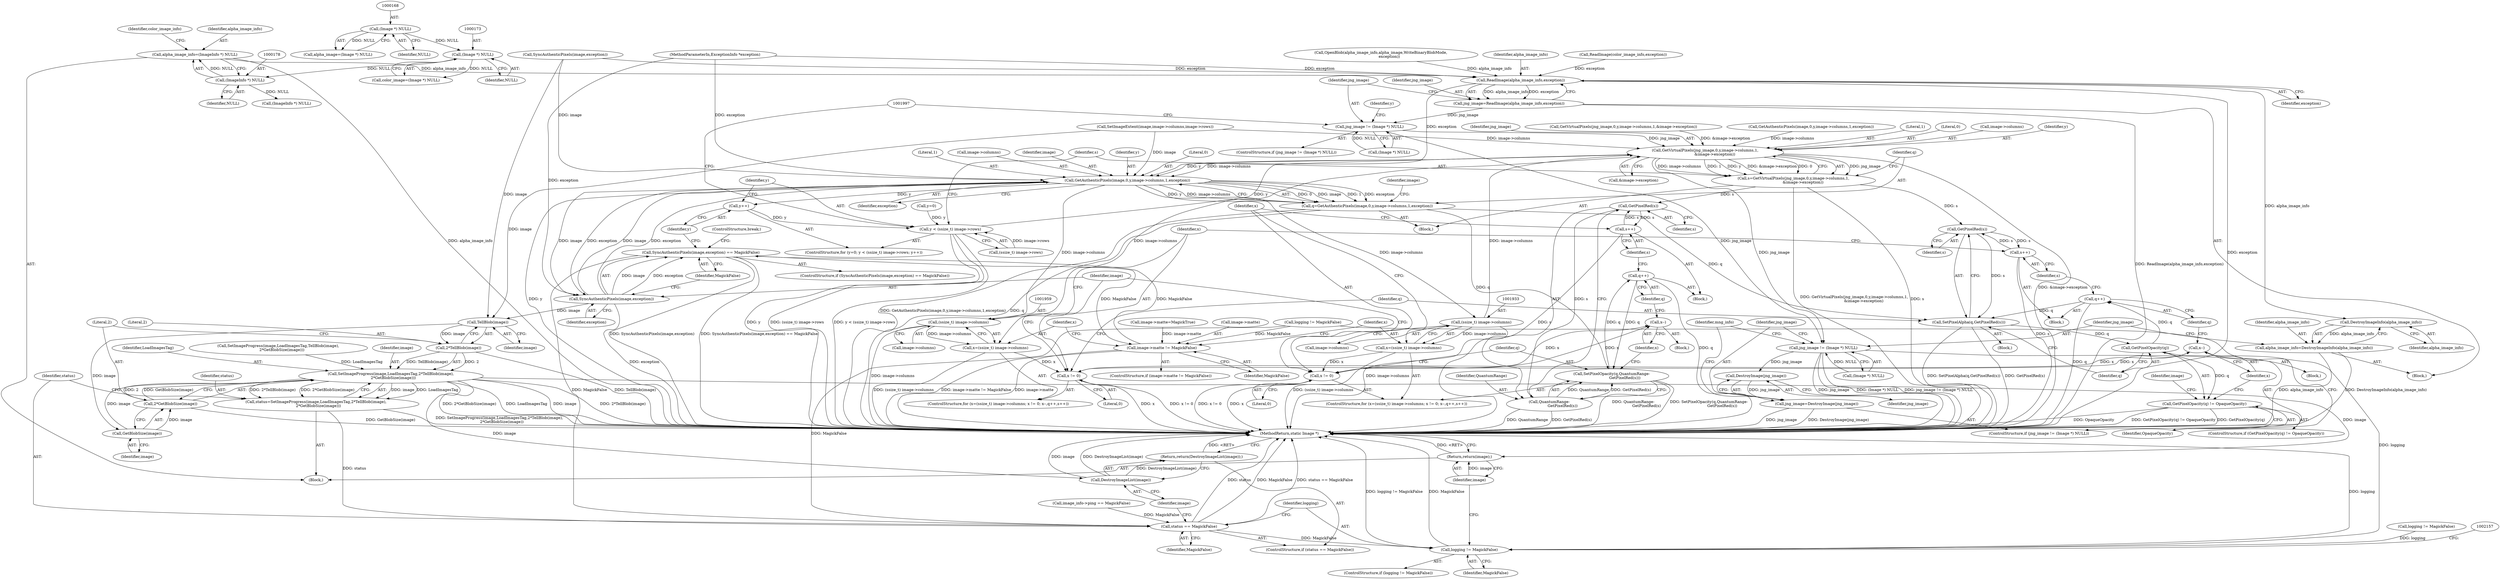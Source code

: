 digraph "0_ImageMagick_46e3aabbf8d59a1bdebdbb65acb9b9e0484577d3@pointer" {
"1000175" [label="(Call,alpha_image_info=(ImageInfo *) NULL)"];
"1000177" [label="(Call,(ImageInfo *) NULL)"];
"1000172" [label="(Call,(Image *) NULL)"];
"1000167" [label="(Call,(Image *) NULL)"];
"1001875" [label="(Call,ReadImage(alpha_image_info,exception))"];
"1001873" [label="(Call,jng_image=ReadImage(alpha_image_info,exception))"];
"1001879" [label="(Call,jng_image != (Image *) NULL)"];
"1001900" [label="(Call,GetVirtualPixels(jng_image,0,y,image->columns,1,\n                &image->exception))"];
"1001898" [label="(Call,s=GetVirtualPixels(jng_image,0,y,image->columns,1,\n                &image->exception))"];
"1001952" [label="(Call,GetPixelRed(s))"];
"1001946" [label="(Call,s++)"];
"1001950" [label="(Call,QuantumRange-\n                      GetPixelRed(s))"];
"1001948" [label="(Call,SetPixelOpacity(q,QuantumRange-\n                      GetPixelRed(s)))"];
"1001944" [label="(Call,q++)"];
"1001977" [label="(Call,GetPixelRed(s))"];
"1001972" [label="(Call,s++)"];
"1001975" [label="(Call,SetPixelAlpha(q,GetPixelRed(s)))"];
"1001981" [label="(Call,GetPixelOpacity(q))"];
"1001970" [label="(Call,q++)"];
"1001980" [label="(Call,GetPixelOpacity(q) != OpaqueOpacity)"];
"1001914" [label="(Call,GetAuthenticPixels(image,0,y,image->columns,1,exception))"];
"1001895" [label="(Call,y++)"];
"1001888" [label="(Call,y < (ssize_t) image->rows)"];
"1001912" [label="(Call,q=GetAuthenticPixels(image,0,y,image->columns,1,exception))"];
"1001932" [label="(Call,(ssize_t) image->columns)"];
"1001930" [label="(Call,x=(ssize_t) image->columns)"];
"1001937" [label="(Call,x != 0)"];
"1001941" [label="(Call,x--)"];
"1001958" [label="(Call,(ssize_t) image->columns)"];
"1001956" [label="(Call,x=(ssize_t) image->columns)"];
"1001963" [label="(Call,x != 0)"];
"1001967" [label="(Call,x--)"];
"1001991" [label="(Call,SyncAuthenticPixels(image,exception))"];
"1001990" [label="(Call,SyncAuthenticPixels(image,exception) == MagickFalse)"];
"1001924" [label="(Call,image->matte != MagickFalse)"];
"1002146" [label="(Call,status == MagickFalse)"];
"1002153" [label="(Call,logging != MagickFalse)"];
"1002139" [label="(Call,TellBlob(image))"];
"1002137" [label="(Call,2*TellBlob(image))"];
"1002134" [label="(Call,SetImageProgress(image,LoadImagesTag,2*TellBlob(image),\n    2*GetBlobSize(image)))"];
"1002132" [label="(Call,status=SetImageProgress(image,LoadImagesTag,2*TellBlob(image),\n    2*GetBlobSize(image)))"];
"1002150" [label="(Call,DestroyImageList(image))"];
"1002149" [label="(Return,return(DestroyImageList(image));)"];
"1002163" [label="(Return,return(image);)"];
"1002143" [label="(Call,GetBlobSize(image))"];
"1002141" [label="(Call,2*GetBlobSize(image))"];
"1002013" [label="(Call,jng_image != (Image *) NULL)"];
"1002020" [label="(Call,DestroyImage(jng_image))"];
"1002018" [label="(Call,jng_image=DestroyImage(jng_image))"];
"1002010" [label="(Call,DestroyImageInfo(alpha_image_info))"];
"1002008" [label="(Call,alpha_image_info=DestroyImageInfo(alpha_image_info))"];
"1001813" [label="(Block,)"];
"1001923" [label="(ControlStructure,if (image->matte != MagickFalse))"];
"1002011" [label="(Identifier,alpha_image_info)"];
"1001776" [label="(Call,GetAuthenticPixels(image,0,y,image->columns,1,exception))"];
"1001924" [label="(Call,image->matte != MagickFalse)"];
"1001944" [label="(Call,q++)"];
"1001960" [label="(Call,image->columns)"];
"1001931" [label="(Identifier,x)"];
"1000174" [label="(Identifier,NULL)"];
"1001876" [label="(Identifier,alpha_image_info)"];
"1001907" [label="(Literal,1)"];
"1001877" [label="(Identifier,exception)"];
"1002165" [label="(MethodReturn,static Image *)"];
"1002148" [label="(Identifier,MagickFalse)"];
"1001902" [label="(Literal,0)"];
"1001922" [label="(Identifier,exception)"];
"1001666" [label="(Call,ReadImage(color_image_info,exception))"];
"1001974" [label="(Block,)"];
"1002025" [label="(Identifier,mng_info)"];
"1000169" [label="(Identifier,NULL)"];
"1001951" [label="(Identifier,QuantumRange)"];
"1001724" [label="(Call,SetImageExtent(image,image->columns,image->rows))"];
"1001937" [label="(Call,x != 0)"];
"1000120" [label="(MethodParameterIn,ExceptionInfo *exception)"];
"1001968" [label="(Identifier,x)"];
"1001955" [label="(ControlStructure,for (x=(ssize_t) image->columns; x != 0; x--,q++,s++))"];
"1001921" [label="(Literal,1)"];
"1001970" [label="(Call,q++)"];
"1001884" [label="(ControlStructure,for (y=0; y < (ssize_t) image->rows; y++))"];
"1001956" [label="(Call,x=(ssize_t) image->columns)"];
"1001952" [label="(Call,GetPixelRed(s))"];
"1001803" [label="(Call,image_info->ping == MagickFalse)"];
"1001995" [label="(ControlStructure,break;)"];
"1002135" [label="(Identifier,image)"];
"1001972" [label="(Call,s++)"];
"1002154" [label="(Identifier,logging)"];
"1001934" [label="(Call,image->columns)"];
"1002018" [label="(Call,jng_image=DestroyImage(jng_image))"];
"1002019" [label="(Identifier,jng_image)"];
"1001977" [label="(Call,GetPixelRed(s))"];
"1001928" [label="(Identifier,MagickFalse)"];
"1001918" [label="(Call,image->columns)"];
"1001994" [label="(Identifier,MagickFalse)"];
"1002163" [label="(Return,return(image);)"];
"1001983" [label="(Identifier,OpaqueOpacity)"];
"1001853" [label="(Call,logging != MagickFalse)"];
"1002142" [label="(Literal,2)"];
"1001958" [label="(Call,(ssize_t) image->columns)"];
"1001976" [label="(Identifier,q)"];
"1001929" [label="(ControlStructure,for (x=(ssize_t) image->columns; x != 0; x--,q++,s++))"];
"1001896" [label="(Identifier,y)"];
"1002164" [label="(Identifier,image)"];
"1001963" [label="(Call,x != 0)"];
"1001875" [label="(Call,ReadImage(alpha_image_info,exception))"];
"1001953" [label="(Identifier,s)"];
"1002012" [label="(ControlStructure,if (jng_image != (Image *) NULL))"];
"1001885" [label="(Call,y=0)"];
"1000747" [label="(Call,OpenBlob(alpha_image_info,alpha_image,WriteBinaryBlobMode,\n              exception))"];
"1001949" [label="(Identifier,q)"];
"1001969" [label="(Block,)"];
"1001890" [label="(Call,(ssize_t) image->rows)"];
"1002132" [label="(Call,status=SetImageProgress(image,LoadImagesTag,2*TellBlob(image),\n    2*GetBlobSize(image)))"];
"1002153" [label="(Call,logging != MagickFalse)"];
"1002137" [label="(Call,2*TellBlob(image))"];
"1002013" [label="(Call,jng_image != (Image *) NULL)"];
"1002136" [label="(Identifier,LoadImagesTag)"];
"1002008" [label="(Call,alpha_image_info=DestroyImageInfo(alpha_image_info))"];
"1001915" [label="(Identifier,image)"];
"1001897" [label="(Block,)"];
"1002152" [label="(ControlStructure,if (logging != MagickFalse))"];
"1001967" [label="(Call,x--)"];
"1001989" [label="(ControlStructure,if (SyncAuthenticPixels(image,exception) == MagickFalse))"];
"1001879" [label="(Call,jng_image != (Image *) NULL)"];
"1001904" [label="(Call,image->columns)"];
"1001941" [label="(Call,x--)"];
"1001932" [label="(Call,(ssize_t) image->columns)"];
"1001945" [label="(Identifier,q)"];
"1002146" [label="(Call,status == MagickFalse)"];
"1001888" [label="(Call,y < (ssize_t) image->rows)"];
"1001873" [label="(Call,jng_image=ReadImage(alpha_image_info,exception))"];
"1001993" [label="(Identifier,exception)"];
"1001881" [label="(Call,(Image *) NULL)"];
"1002147" [label="(Identifier,status)"];
"1001889" [label="(Identifier,y)"];
"1001947" [label="(Identifier,s)"];
"1001940" [label="(Block,)"];
"1002138" [label="(Literal,2)"];
"1001966" [label="(Block,)"];
"1001900" [label="(Call,GetVirtualPixels(jng_image,0,y,image->columns,1,\n                &image->exception))"];
"1001964" [label="(Identifier,x)"];
"1001991" [label="(Call,SyncAuthenticPixels(image,exception))"];
"1000177" [label="(Call,(ImageInfo *) NULL)"];
"1002021" [label="(Identifier,jng_image)"];
"1001943" [label="(Block,)"];
"1001984" [label="(Call,image->matte=MagickTrue)"];
"1002155" [label="(Identifier,MagickFalse)"];
"1002020" [label="(Call,DestroyImage(jng_image))"];
"1001982" [label="(Identifier,q)"];
"1002134" [label="(Call,SetImageProgress(image,LoadImagesTag,2*TellBlob(image),\n    2*GetBlobSize(image)))"];
"1001990" [label="(Call,SyncAuthenticPixels(image,exception) == MagickFalse)"];
"1002144" [label="(Identifier,image)"];
"1001903" [label="(Identifier,y)"];
"1001901" [label="(Identifier,jng_image)"];
"1001912" [label="(Call,q=GetAuthenticPixels(image,0,y,image->columns,1,exception))"];
"1001925" [label="(Call,image->matte)"];
"1001886" [label="(Identifier,y)"];
"1001793" [label="(Call,SyncAuthenticPixels(image,exception))"];
"1000172" [label="(Call,(Image *) NULL)"];
"1001957" [label="(Identifier,x)"];
"1001981" [label="(Call,GetPixelOpacity(q))"];
"1000182" [label="(Call,(ImageInfo *) NULL)"];
"1001979" [label="(ControlStructure,if (GetPixelOpacity(q) != OpaqueOpacity))"];
"1001874" [label="(Identifier,jng_image)"];
"1001971" [label="(Identifier,q)"];
"1001913" [label="(Identifier,q)"];
"1002151" [label="(Identifier,image)"];
"1002150" [label="(Call,DestroyImageList(image))"];
"1000121" [label="(Block,)"];
"1000167" [label="(Call,(Image *) NULL)"];
"1001975" [label="(Call,SetPixelAlpha(q,GetPixelRed(s)))"];
"1002141" [label="(Call,2*GetBlobSize(image))"];
"1001986" [label="(Identifier,image)"];
"1001950" [label="(Call,QuantumRange-\n                      GetPixelRed(s))"];
"1001948" [label="(Call,SetPixelOpacity(q,QuantumRange-\n                      GetPixelRed(s)))"];
"1002014" [label="(Identifier,jng_image)"];
"1000179" [label="(Identifier,NULL)"];
"1001914" [label="(Call,GetAuthenticPixels(image,0,y,image->columns,1,exception))"];
"1001992" [label="(Identifier,image)"];
"1002009" [label="(Identifier,alpha_image_info)"];
"1001965" [label="(Literal,0)"];
"1001878" [label="(ControlStructure,if (jng_image != (Image *) NULL))"];
"1001917" [label="(Identifier,y)"];
"1001898" [label="(Call,s=GetVirtualPixels(jng_image,0,y,image->columns,1,\n                &image->exception))"];
"1001939" [label="(Literal,0)"];
"1002145" [label="(ControlStructure,if (status == MagickFalse))"];
"1001930" [label="(Call,x=(ssize_t) image->columns)"];
"1001899" [label="(Identifier,s)"];
"1000170" [label="(Call,color_image=(Image *) NULL)"];
"1001926" [label="(Identifier,image)"];
"1002149" [label="(Return,return(DestroyImageList(image));)"];
"1001942" [label="(Identifier,x)"];
"1002140" [label="(Identifier,image)"];
"1002133" [label="(Identifier,status)"];
"1001938" [label="(Identifier,x)"];
"1000176" [label="(Identifier,alpha_image_info)"];
"1001762" [label="(Call,GetVirtualPixels(jng_image,0,y,image->columns,1,&image->exception))"];
"1002143" [label="(Call,GetBlobSize(image))"];
"1000252" [label="(Call,SetImageProgress(image,LoadImagesTag,TellBlob(image),\n      2*GetBlobSize(image)))"];
"1001880" [label="(Identifier,jng_image)"];
"1001978" [label="(Identifier,s)"];
"1001973" [label="(Identifier,s)"];
"1000181" [label="(Identifier,color_image_info)"];
"1001916" [label="(Literal,0)"];
"1002139" [label="(Call,TellBlob(image))"];
"1001908" [label="(Call,&image->exception)"];
"1002010" [label="(Call,DestroyImageInfo(alpha_image_info))"];
"1002015" [label="(Call,(Image *) NULL)"];
"1001695" [label="(Call,logging != MagickFalse)"];
"1000165" [label="(Call,alpha_image=(Image *) NULL)"];
"1001946" [label="(Call,s++)"];
"1001895" [label="(Call,y++)"];
"1001980" [label="(Call,GetPixelOpacity(q) != OpaqueOpacity)"];
"1000175" [label="(Call,alpha_image_info=(ImageInfo *) NULL)"];
"1000175" -> "1000121"  [label="AST: "];
"1000175" -> "1000177"  [label="CFG: "];
"1000176" -> "1000175"  [label="AST: "];
"1000177" -> "1000175"  [label="AST: "];
"1000181" -> "1000175"  [label="CFG: "];
"1000175" -> "1002165"  [label="DDG: alpha_image_info"];
"1000177" -> "1000175"  [label="DDG: NULL"];
"1000175" -> "1001875"  [label="DDG: alpha_image_info"];
"1000177" -> "1000179"  [label="CFG: "];
"1000178" -> "1000177"  [label="AST: "];
"1000179" -> "1000177"  [label="AST: "];
"1000172" -> "1000177"  [label="DDG: NULL"];
"1000177" -> "1000182"  [label="DDG: NULL"];
"1000172" -> "1000170"  [label="AST: "];
"1000172" -> "1000174"  [label="CFG: "];
"1000173" -> "1000172"  [label="AST: "];
"1000174" -> "1000172"  [label="AST: "];
"1000170" -> "1000172"  [label="CFG: "];
"1000172" -> "1000170"  [label="DDG: NULL"];
"1000167" -> "1000172"  [label="DDG: NULL"];
"1000167" -> "1000165"  [label="AST: "];
"1000167" -> "1000169"  [label="CFG: "];
"1000168" -> "1000167"  [label="AST: "];
"1000169" -> "1000167"  [label="AST: "];
"1000165" -> "1000167"  [label="CFG: "];
"1000167" -> "1000165"  [label="DDG: NULL"];
"1001875" -> "1001873"  [label="AST: "];
"1001875" -> "1001877"  [label="CFG: "];
"1001876" -> "1001875"  [label="AST: "];
"1001877" -> "1001875"  [label="AST: "];
"1001873" -> "1001875"  [label="CFG: "];
"1001875" -> "1002165"  [label="DDG: exception"];
"1001875" -> "1001873"  [label="DDG: alpha_image_info"];
"1001875" -> "1001873"  [label="DDG: exception"];
"1000747" -> "1001875"  [label="DDG: alpha_image_info"];
"1001666" -> "1001875"  [label="DDG: exception"];
"1001793" -> "1001875"  [label="DDG: exception"];
"1000120" -> "1001875"  [label="DDG: exception"];
"1001875" -> "1001914"  [label="DDG: exception"];
"1001875" -> "1002010"  [label="DDG: alpha_image_info"];
"1001873" -> "1001813"  [label="AST: "];
"1001874" -> "1001873"  [label="AST: "];
"1001880" -> "1001873"  [label="CFG: "];
"1001873" -> "1002165"  [label="DDG: ReadImage(alpha_image_info,exception)"];
"1001873" -> "1001879"  [label="DDG: jng_image"];
"1001879" -> "1001878"  [label="AST: "];
"1001879" -> "1001881"  [label="CFG: "];
"1001880" -> "1001879"  [label="AST: "];
"1001881" -> "1001879"  [label="AST: "];
"1001886" -> "1001879"  [label="CFG: "];
"1001997" -> "1001879"  [label="CFG: "];
"1001881" -> "1001879"  [label="DDG: NULL"];
"1001879" -> "1001900"  [label="DDG: jng_image"];
"1001879" -> "1002013"  [label="DDG: jng_image"];
"1001900" -> "1001898"  [label="AST: "];
"1001900" -> "1001908"  [label="CFG: "];
"1001901" -> "1001900"  [label="AST: "];
"1001902" -> "1001900"  [label="AST: "];
"1001903" -> "1001900"  [label="AST: "];
"1001904" -> "1001900"  [label="AST: "];
"1001907" -> "1001900"  [label="AST: "];
"1001908" -> "1001900"  [label="AST: "];
"1001898" -> "1001900"  [label="CFG: "];
"1001900" -> "1002165"  [label="DDG: &image->exception"];
"1001900" -> "1001898"  [label="DDG: jng_image"];
"1001900" -> "1001898"  [label="DDG: image->columns"];
"1001900" -> "1001898"  [label="DDG: 1"];
"1001900" -> "1001898"  [label="DDG: y"];
"1001900" -> "1001898"  [label="DDG: &image->exception"];
"1001900" -> "1001898"  [label="DDG: 0"];
"1001888" -> "1001900"  [label="DDG: y"];
"1001724" -> "1001900"  [label="DDG: image->columns"];
"1001932" -> "1001900"  [label="DDG: image->columns"];
"1001776" -> "1001900"  [label="DDG: image->columns"];
"1001958" -> "1001900"  [label="DDG: image->columns"];
"1001762" -> "1001900"  [label="DDG: &image->exception"];
"1001900" -> "1001914"  [label="DDG: y"];
"1001900" -> "1001914"  [label="DDG: image->columns"];
"1001900" -> "1002013"  [label="DDG: jng_image"];
"1001898" -> "1001897"  [label="AST: "];
"1001899" -> "1001898"  [label="AST: "];
"1001913" -> "1001898"  [label="CFG: "];
"1001898" -> "1002165"  [label="DDG: s"];
"1001898" -> "1002165"  [label="DDG: GetVirtualPixels(jng_image,0,y,image->columns,1,\n                &image->exception)"];
"1001898" -> "1001952"  [label="DDG: s"];
"1001898" -> "1001977"  [label="DDG: s"];
"1001952" -> "1001950"  [label="AST: "];
"1001952" -> "1001953"  [label="CFG: "];
"1001953" -> "1001952"  [label="AST: "];
"1001950" -> "1001952"  [label="CFG: "];
"1001952" -> "1001946"  [label="DDG: s"];
"1001952" -> "1001950"  [label="DDG: s"];
"1001946" -> "1001952"  [label="DDG: s"];
"1001946" -> "1001943"  [label="AST: "];
"1001946" -> "1001947"  [label="CFG: "];
"1001947" -> "1001946"  [label="AST: "];
"1001938" -> "1001946"  [label="CFG: "];
"1001946" -> "1002165"  [label="DDG: s"];
"1001950" -> "1001948"  [label="AST: "];
"1001951" -> "1001950"  [label="AST: "];
"1001948" -> "1001950"  [label="CFG: "];
"1001950" -> "1002165"  [label="DDG: GetPixelRed(s)"];
"1001950" -> "1002165"  [label="DDG: QuantumRange"];
"1001950" -> "1001948"  [label="DDG: QuantumRange"];
"1001950" -> "1001948"  [label="DDG: GetPixelRed(s)"];
"1001948" -> "1001929"  [label="AST: "];
"1001949" -> "1001948"  [label="AST: "];
"1001942" -> "1001948"  [label="CFG: "];
"1001948" -> "1002165"  [label="DDG: QuantumRange-\n                      GetPixelRed(s)"];
"1001948" -> "1002165"  [label="DDG: SetPixelOpacity(q,QuantumRange-\n                      GetPixelRed(s))"];
"1001948" -> "1001944"  [label="DDG: q"];
"1001944" -> "1001948"  [label="DDG: q"];
"1001912" -> "1001948"  [label="DDG: q"];
"1001944" -> "1001943"  [label="AST: "];
"1001944" -> "1001945"  [label="CFG: "];
"1001945" -> "1001944"  [label="AST: "];
"1001947" -> "1001944"  [label="CFG: "];
"1001944" -> "1002165"  [label="DDG: q"];
"1001977" -> "1001975"  [label="AST: "];
"1001977" -> "1001978"  [label="CFG: "];
"1001978" -> "1001977"  [label="AST: "];
"1001975" -> "1001977"  [label="CFG: "];
"1001977" -> "1001972"  [label="DDG: s"];
"1001977" -> "1001975"  [label="DDG: s"];
"1001972" -> "1001977"  [label="DDG: s"];
"1001972" -> "1001969"  [label="AST: "];
"1001972" -> "1001973"  [label="CFG: "];
"1001973" -> "1001972"  [label="AST: "];
"1001964" -> "1001972"  [label="CFG: "];
"1001972" -> "1002165"  [label="DDG: s"];
"1001975" -> "1001974"  [label="AST: "];
"1001976" -> "1001975"  [label="AST: "];
"1001982" -> "1001975"  [label="CFG: "];
"1001975" -> "1002165"  [label="DDG: SetPixelAlpha(q,GetPixelRed(s))"];
"1001975" -> "1002165"  [label="DDG: GetPixelRed(s)"];
"1001970" -> "1001975"  [label="DDG: q"];
"1001912" -> "1001975"  [label="DDG: q"];
"1001975" -> "1001981"  [label="DDG: q"];
"1001981" -> "1001980"  [label="AST: "];
"1001981" -> "1001982"  [label="CFG: "];
"1001982" -> "1001981"  [label="AST: "];
"1001983" -> "1001981"  [label="CFG: "];
"1001981" -> "1001970"  [label="DDG: q"];
"1001981" -> "1001980"  [label="DDG: q"];
"1001970" -> "1001969"  [label="AST: "];
"1001970" -> "1001971"  [label="CFG: "];
"1001971" -> "1001970"  [label="AST: "];
"1001973" -> "1001970"  [label="CFG: "];
"1001970" -> "1002165"  [label="DDG: q"];
"1001980" -> "1001979"  [label="AST: "];
"1001980" -> "1001983"  [label="CFG: "];
"1001983" -> "1001980"  [label="AST: "];
"1001986" -> "1001980"  [label="CFG: "];
"1001968" -> "1001980"  [label="CFG: "];
"1001980" -> "1002165"  [label="DDG: OpaqueOpacity"];
"1001980" -> "1002165"  [label="DDG: GetPixelOpacity(q) != OpaqueOpacity"];
"1001980" -> "1002165"  [label="DDG: GetPixelOpacity(q)"];
"1001914" -> "1001912"  [label="AST: "];
"1001914" -> "1001922"  [label="CFG: "];
"1001915" -> "1001914"  [label="AST: "];
"1001916" -> "1001914"  [label="AST: "];
"1001917" -> "1001914"  [label="AST: "];
"1001918" -> "1001914"  [label="AST: "];
"1001921" -> "1001914"  [label="AST: "];
"1001922" -> "1001914"  [label="AST: "];
"1001912" -> "1001914"  [label="CFG: "];
"1001914" -> "1002165"  [label="DDG: y"];
"1001914" -> "1001895"  [label="DDG: y"];
"1001914" -> "1001912"  [label="DDG: 0"];
"1001914" -> "1001912"  [label="DDG: image"];
"1001914" -> "1001912"  [label="DDG: 1"];
"1001914" -> "1001912"  [label="DDG: exception"];
"1001914" -> "1001912"  [label="DDG: y"];
"1001914" -> "1001912"  [label="DDG: image->columns"];
"1001991" -> "1001914"  [label="DDG: image"];
"1001991" -> "1001914"  [label="DDG: exception"];
"1001724" -> "1001914"  [label="DDG: image"];
"1001793" -> "1001914"  [label="DDG: image"];
"1000120" -> "1001914"  [label="DDG: exception"];
"1001914" -> "1001932"  [label="DDG: image->columns"];
"1001914" -> "1001958"  [label="DDG: image->columns"];
"1001914" -> "1001991"  [label="DDG: image"];
"1001914" -> "1001991"  [label="DDG: exception"];
"1001895" -> "1001884"  [label="AST: "];
"1001895" -> "1001896"  [label="CFG: "];
"1001896" -> "1001895"  [label="AST: "];
"1001889" -> "1001895"  [label="CFG: "];
"1001895" -> "1001888"  [label="DDG: y"];
"1001888" -> "1001884"  [label="AST: "];
"1001888" -> "1001890"  [label="CFG: "];
"1001889" -> "1001888"  [label="AST: "];
"1001890" -> "1001888"  [label="AST: "];
"1001899" -> "1001888"  [label="CFG: "];
"1001997" -> "1001888"  [label="CFG: "];
"1001888" -> "1002165"  [label="DDG: y"];
"1001888" -> "1002165"  [label="DDG: (ssize_t) image->rows"];
"1001888" -> "1002165"  [label="DDG: y < (ssize_t) image->rows"];
"1001885" -> "1001888"  [label="DDG: y"];
"1001890" -> "1001888"  [label="DDG: image->rows"];
"1001912" -> "1001897"  [label="AST: "];
"1001913" -> "1001912"  [label="AST: "];
"1001926" -> "1001912"  [label="CFG: "];
"1001912" -> "1002165"  [label="DDG: GetAuthenticPixels(image,0,y,image->columns,1,exception)"];
"1001912" -> "1002165"  [label="DDG: q"];
"1001932" -> "1001930"  [label="AST: "];
"1001932" -> "1001934"  [label="CFG: "];
"1001933" -> "1001932"  [label="AST: "];
"1001934" -> "1001932"  [label="AST: "];
"1001930" -> "1001932"  [label="CFG: "];
"1001932" -> "1002165"  [label="DDG: image->columns"];
"1001932" -> "1001930"  [label="DDG: image->columns"];
"1001930" -> "1001929"  [label="AST: "];
"1001931" -> "1001930"  [label="AST: "];
"1001938" -> "1001930"  [label="CFG: "];
"1001930" -> "1002165"  [label="DDG: (ssize_t) image->columns"];
"1001930" -> "1001937"  [label="DDG: x"];
"1001937" -> "1001929"  [label="AST: "];
"1001937" -> "1001939"  [label="CFG: "];
"1001938" -> "1001937"  [label="AST: "];
"1001939" -> "1001937"  [label="AST: "];
"1001949" -> "1001937"  [label="CFG: "];
"1001992" -> "1001937"  [label="CFG: "];
"1001937" -> "1002165"  [label="DDG: x != 0"];
"1001937" -> "1002165"  [label="DDG: x"];
"1001941" -> "1001937"  [label="DDG: x"];
"1001937" -> "1001941"  [label="DDG: x"];
"1001941" -> "1001940"  [label="AST: "];
"1001941" -> "1001942"  [label="CFG: "];
"1001942" -> "1001941"  [label="AST: "];
"1001945" -> "1001941"  [label="CFG: "];
"1001958" -> "1001956"  [label="AST: "];
"1001958" -> "1001960"  [label="CFG: "];
"1001959" -> "1001958"  [label="AST: "];
"1001960" -> "1001958"  [label="AST: "];
"1001956" -> "1001958"  [label="CFG: "];
"1001958" -> "1002165"  [label="DDG: image->columns"];
"1001958" -> "1001956"  [label="DDG: image->columns"];
"1001956" -> "1001955"  [label="AST: "];
"1001957" -> "1001956"  [label="AST: "];
"1001964" -> "1001956"  [label="CFG: "];
"1001956" -> "1002165"  [label="DDG: (ssize_t) image->columns"];
"1001956" -> "1001963"  [label="DDG: x"];
"1001963" -> "1001955"  [label="AST: "];
"1001963" -> "1001965"  [label="CFG: "];
"1001964" -> "1001963"  [label="AST: "];
"1001965" -> "1001963"  [label="AST: "];
"1001976" -> "1001963"  [label="CFG: "];
"1001992" -> "1001963"  [label="CFG: "];
"1001963" -> "1002165"  [label="DDG: x"];
"1001963" -> "1002165"  [label="DDG: x != 0"];
"1001967" -> "1001963"  [label="DDG: x"];
"1001963" -> "1001967"  [label="DDG: x"];
"1001967" -> "1001966"  [label="AST: "];
"1001967" -> "1001968"  [label="CFG: "];
"1001968" -> "1001967"  [label="AST: "];
"1001971" -> "1001967"  [label="CFG: "];
"1001991" -> "1001990"  [label="AST: "];
"1001991" -> "1001993"  [label="CFG: "];
"1001992" -> "1001991"  [label="AST: "];
"1001993" -> "1001991"  [label="AST: "];
"1001994" -> "1001991"  [label="CFG: "];
"1001991" -> "1002165"  [label="DDG: exception"];
"1001991" -> "1001990"  [label="DDG: image"];
"1001991" -> "1001990"  [label="DDG: exception"];
"1000120" -> "1001991"  [label="DDG: exception"];
"1001991" -> "1002139"  [label="DDG: image"];
"1001990" -> "1001989"  [label="AST: "];
"1001990" -> "1001994"  [label="CFG: "];
"1001994" -> "1001990"  [label="AST: "];
"1001995" -> "1001990"  [label="CFG: "];
"1001896" -> "1001990"  [label="CFG: "];
"1001990" -> "1002165"  [label="DDG: SyncAuthenticPixels(image,exception)"];
"1001990" -> "1002165"  [label="DDG: SyncAuthenticPixels(image,exception) == MagickFalse"];
"1001990" -> "1001924"  [label="DDG: MagickFalse"];
"1001924" -> "1001990"  [label="DDG: MagickFalse"];
"1001990" -> "1002146"  [label="DDG: MagickFalse"];
"1001924" -> "1001923"  [label="AST: "];
"1001924" -> "1001928"  [label="CFG: "];
"1001925" -> "1001924"  [label="AST: "];
"1001928" -> "1001924"  [label="AST: "];
"1001931" -> "1001924"  [label="CFG: "];
"1001957" -> "1001924"  [label="CFG: "];
"1001924" -> "1002165"  [label="DDG: image->matte != MagickFalse"];
"1001924" -> "1002165"  [label="DDG: image->matte"];
"1001984" -> "1001924"  [label="DDG: image->matte"];
"1001853" -> "1001924"  [label="DDG: MagickFalse"];
"1002146" -> "1002145"  [label="AST: "];
"1002146" -> "1002148"  [label="CFG: "];
"1002147" -> "1002146"  [label="AST: "];
"1002148" -> "1002146"  [label="AST: "];
"1002151" -> "1002146"  [label="CFG: "];
"1002154" -> "1002146"  [label="CFG: "];
"1002146" -> "1002165"  [label="DDG: status == MagickFalse"];
"1002146" -> "1002165"  [label="DDG: status"];
"1002146" -> "1002165"  [label="DDG: MagickFalse"];
"1002132" -> "1002146"  [label="DDG: status"];
"1001853" -> "1002146"  [label="DDG: MagickFalse"];
"1001803" -> "1002146"  [label="DDG: MagickFalse"];
"1002146" -> "1002153"  [label="DDG: MagickFalse"];
"1002153" -> "1002152"  [label="AST: "];
"1002153" -> "1002155"  [label="CFG: "];
"1002154" -> "1002153"  [label="AST: "];
"1002155" -> "1002153"  [label="AST: "];
"1002157" -> "1002153"  [label="CFG: "];
"1002164" -> "1002153"  [label="CFG: "];
"1002153" -> "1002165"  [label="DDG: logging != MagickFalse"];
"1002153" -> "1002165"  [label="DDG: logging"];
"1002153" -> "1002165"  [label="DDG: MagickFalse"];
"1001695" -> "1002153"  [label="DDG: logging"];
"1001853" -> "1002153"  [label="DDG: logging"];
"1002139" -> "1002137"  [label="AST: "];
"1002139" -> "1002140"  [label="CFG: "];
"1002140" -> "1002139"  [label="AST: "];
"1002137" -> "1002139"  [label="CFG: "];
"1002139" -> "1002137"  [label="DDG: image"];
"1001724" -> "1002139"  [label="DDG: image"];
"1001793" -> "1002139"  [label="DDG: image"];
"1002139" -> "1002143"  [label="DDG: image"];
"1002137" -> "1002134"  [label="AST: "];
"1002138" -> "1002137"  [label="AST: "];
"1002142" -> "1002137"  [label="CFG: "];
"1002137" -> "1002165"  [label="DDG: TellBlob(image)"];
"1002137" -> "1002134"  [label="DDG: 2"];
"1002137" -> "1002134"  [label="DDG: TellBlob(image)"];
"1002134" -> "1002132"  [label="AST: "];
"1002134" -> "1002141"  [label="CFG: "];
"1002135" -> "1002134"  [label="AST: "];
"1002136" -> "1002134"  [label="AST: "];
"1002141" -> "1002134"  [label="AST: "];
"1002132" -> "1002134"  [label="CFG: "];
"1002134" -> "1002165"  [label="DDG: 2*TellBlob(image)"];
"1002134" -> "1002165"  [label="DDG: 2*GetBlobSize(image)"];
"1002134" -> "1002165"  [label="DDG: LoadImagesTag"];
"1002134" -> "1002165"  [label="DDG: image"];
"1002134" -> "1002132"  [label="DDG: image"];
"1002134" -> "1002132"  [label="DDG: LoadImagesTag"];
"1002134" -> "1002132"  [label="DDG: 2*TellBlob(image)"];
"1002134" -> "1002132"  [label="DDG: 2*GetBlobSize(image)"];
"1002143" -> "1002134"  [label="DDG: image"];
"1000252" -> "1002134"  [label="DDG: LoadImagesTag"];
"1002141" -> "1002134"  [label="DDG: 2"];
"1002141" -> "1002134"  [label="DDG: GetBlobSize(image)"];
"1002134" -> "1002150"  [label="DDG: image"];
"1002134" -> "1002163"  [label="DDG: image"];
"1002132" -> "1000121"  [label="AST: "];
"1002133" -> "1002132"  [label="AST: "];
"1002147" -> "1002132"  [label="CFG: "];
"1002132" -> "1002165"  [label="DDG: SetImageProgress(image,LoadImagesTag,2*TellBlob(image),\n    2*GetBlobSize(image))"];
"1002150" -> "1002149"  [label="AST: "];
"1002150" -> "1002151"  [label="CFG: "];
"1002151" -> "1002150"  [label="AST: "];
"1002149" -> "1002150"  [label="CFG: "];
"1002150" -> "1002165"  [label="DDG: image"];
"1002150" -> "1002165"  [label="DDG: DestroyImageList(image)"];
"1002150" -> "1002149"  [label="DDG: DestroyImageList(image)"];
"1002149" -> "1002145"  [label="AST: "];
"1002165" -> "1002149"  [label="CFG: "];
"1002149" -> "1002165"  [label="DDG: <RET>"];
"1002163" -> "1000121"  [label="AST: "];
"1002163" -> "1002164"  [label="CFG: "];
"1002164" -> "1002163"  [label="AST: "];
"1002165" -> "1002163"  [label="CFG: "];
"1002163" -> "1002165"  [label="DDG: <RET>"];
"1002164" -> "1002163"  [label="DDG: image"];
"1002143" -> "1002141"  [label="AST: "];
"1002143" -> "1002144"  [label="CFG: "];
"1002144" -> "1002143"  [label="AST: "];
"1002141" -> "1002143"  [label="CFG: "];
"1002143" -> "1002141"  [label="DDG: image"];
"1002142" -> "1002141"  [label="AST: "];
"1002141" -> "1002165"  [label="DDG: GetBlobSize(image)"];
"1002013" -> "1002012"  [label="AST: "];
"1002013" -> "1002015"  [label="CFG: "];
"1002014" -> "1002013"  [label="AST: "];
"1002015" -> "1002013"  [label="AST: "];
"1002019" -> "1002013"  [label="CFG: "];
"1002025" -> "1002013"  [label="CFG: "];
"1002013" -> "1002165"  [label="DDG: (Image *) NULL"];
"1002013" -> "1002165"  [label="DDG: jng_image != (Image *) NULL"];
"1002013" -> "1002165"  [label="DDG: jng_image"];
"1002015" -> "1002013"  [label="DDG: NULL"];
"1002013" -> "1002020"  [label="DDG: jng_image"];
"1002020" -> "1002018"  [label="AST: "];
"1002020" -> "1002021"  [label="CFG: "];
"1002021" -> "1002020"  [label="AST: "];
"1002018" -> "1002020"  [label="CFG: "];
"1002020" -> "1002018"  [label="DDG: jng_image"];
"1002018" -> "1002012"  [label="AST: "];
"1002019" -> "1002018"  [label="AST: "];
"1002025" -> "1002018"  [label="CFG: "];
"1002018" -> "1002165"  [label="DDG: DestroyImage(jng_image)"];
"1002018" -> "1002165"  [label="DDG: jng_image"];
"1002010" -> "1002008"  [label="AST: "];
"1002010" -> "1002011"  [label="CFG: "];
"1002011" -> "1002010"  [label="AST: "];
"1002008" -> "1002010"  [label="CFG: "];
"1002010" -> "1002008"  [label="DDG: alpha_image_info"];
"1002008" -> "1001813"  [label="AST: "];
"1002009" -> "1002008"  [label="AST: "];
"1002014" -> "1002008"  [label="CFG: "];
"1002008" -> "1002165"  [label="DDG: DestroyImageInfo(alpha_image_info)"];
"1002008" -> "1002165"  [label="DDG: alpha_image_info"];
}
